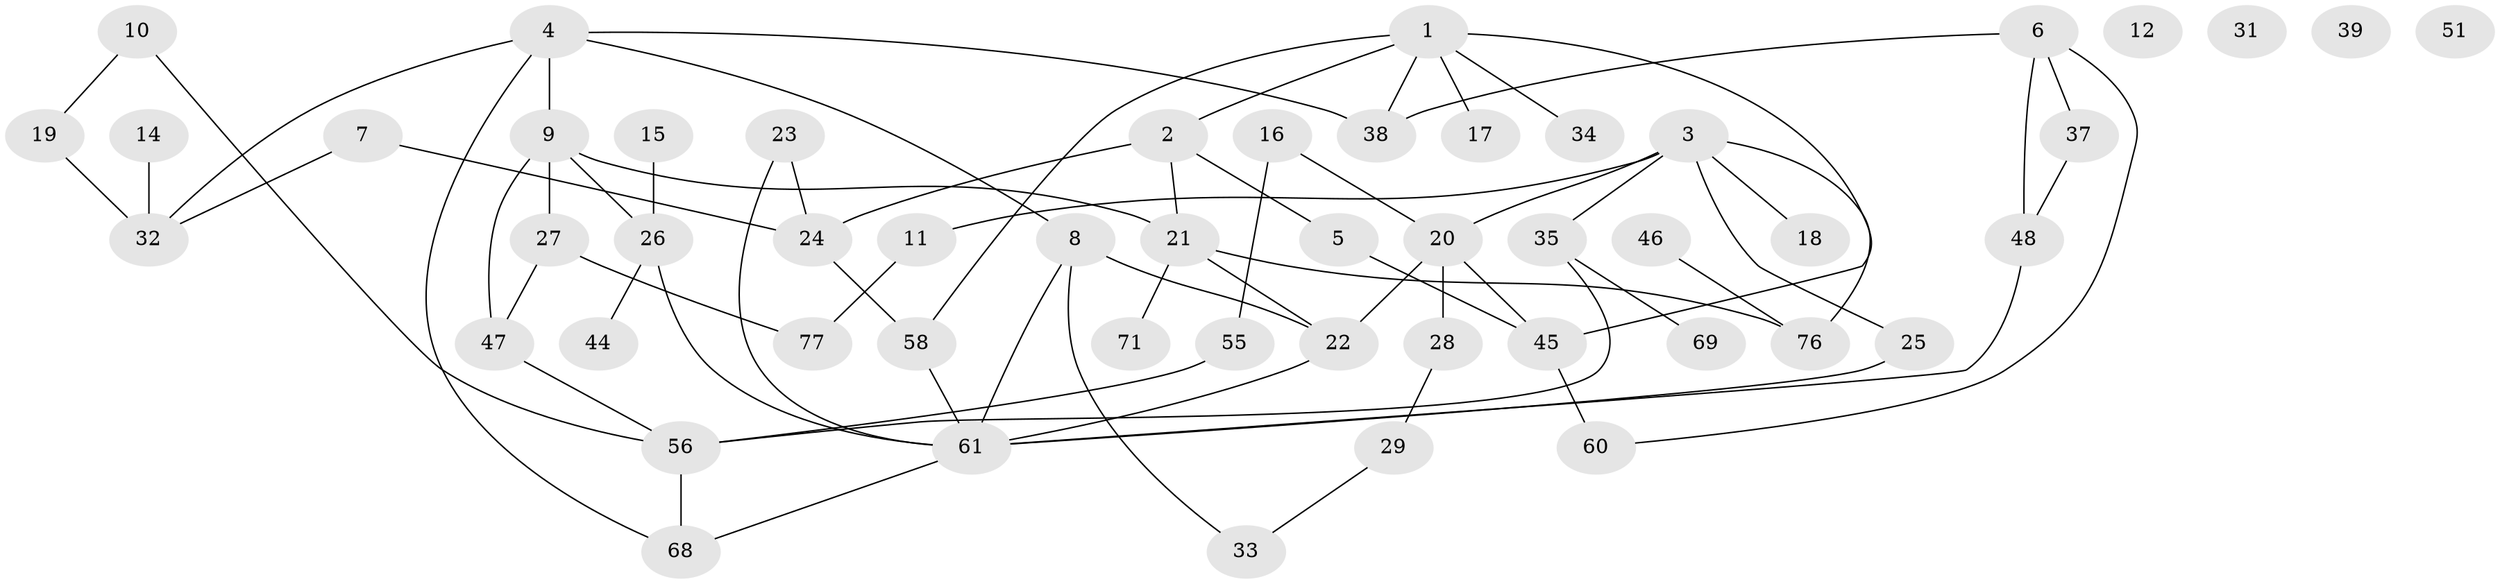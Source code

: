 // original degree distribution, {2: 0.38461538461538464, 4: 0.14102564102564102, 1: 0.16666666666666666, 5: 0.0641025641025641, 3: 0.16666666666666666, 0: 0.038461538461538464, 6: 0.02564102564102564, 7: 0.01282051282051282}
// Generated by graph-tools (version 1.1) at 2025/41/03/06/25 10:41:24]
// undirected, 52 vertices, 70 edges
graph export_dot {
graph [start="1"]
  node [color=gray90,style=filled];
  1 [super="+62"];
  2 [super="+13"];
  3 [super="+41"];
  4 [super="+50"];
  5 [super="+59"];
  6 [super="+36"];
  7;
  8 [super="+52"];
  9 [super="+65"];
  10;
  11 [super="+43"];
  12 [super="+53"];
  14;
  15 [super="+42"];
  16 [super="+63"];
  17;
  18;
  19 [super="+66"];
  20 [super="+64"];
  21 [super="+57"];
  22 [super="+75"];
  23;
  24 [super="+30"];
  25;
  26 [super="+74"];
  27 [super="+40"];
  28;
  29 [super="+72"];
  31;
  32 [super="+49"];
  33;
  34;
  35;
  37;
  38;
  39;
  44;
  45;
  46 [super="+73"];
  47;
  48 [super="+54"];
  51;
  55;
  56 [super="+70"];
  58;
  60;
  61 [super="+67"];
  68;
  69 [super="+78"];
  71;
  76;
  77;
  1 -- 38;
  1 -- 34;
  1 -- 17;
  1 -- 58;
  1 -- 45;
  1 -- 2;
  2 -- 24;
  2 -- 21;
  2 -- 5;
  3 -- 18;
  3 -- 35;
  3 -- 76;
  3 -- 25;
  3 -- 11 [weight=2];
  3 -- 20;
  4 -- 38;
  4 -- 8;
  4 -- 32;
  4 -- 68;
  4 -- 9;
  5 -- 45;
  6 -- 37;
  6 -- 38;
  6 -- 60;
  6 -- 48;
  7 -- 24;
  7 -- 32;
  8 -- 33;
  8 -- 61;
  8 -- 22 [weight=2];
  9 -- 21;
  9 -- 26;
  9 -- 27;
  9 -- 47;
  10 -- 19;
  10 -- 56;
  11 -- 77;
  14 -- 32;
  15 -- 26;
  16 -- 20;
  16 -- 55;
  19 -- 32;
  20 -- 22 [weight=2];
  20 -- 28;
  20 -- 45;
  21 -- 76;
  21 -- 71;
  21 -- 22;
  22 -- 61 [weight=2];
  23 -- 61;
  23 -- 24;
  24 -- 58;
  25 -- 61;
  26 -- 44;
  26 -- 61;
  27 -- 47;
  27 -- 77;
  28 -- 29;
  29 -- 33;
  35 -- 69;
  35 -- 56;
  37 -- 48;
  45 -- 60;
  46 -- 76;
  47 -- 56;
  48 -- 61;
  55 -- 56;
  56 -- 68;
  58 -- 61;
  61 -- 68;
}
